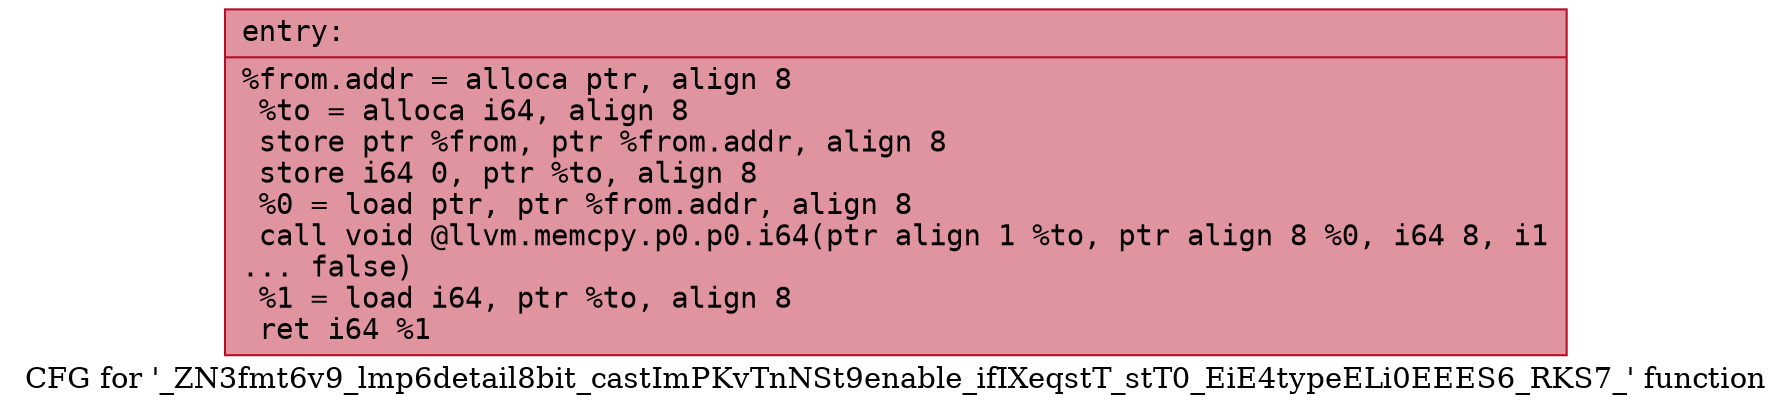 digraph "CFG for '_ZN3fmt6v9_lmp6detail8bit_castImPKvTnNSt9enable_ifIXeqstT_stT0_EiE4typeELi0EEES6_RKS7_' function" {
	label="CFG for '_ZN3fmt6v9_lmp6detail8bit_castImPKvTnNSt9enable_ifIXeqstT_stT0_EiE4typeELi0EEES6_RKS7_' function";

	Node0x55fec341f780 [shape=record,color="#b70d28ff", style=filled, fillcolor="#b70d2870" fontname="Courier",label="{entry:\l|  %from.addr = alloca ptr, align 8\l  %to = alloca i64, align 8\l  store ptr %from, ptr %from.addr, align 8\l  store i64 0, ptr %to, align 8\l  %0 = load ptr, ptr %from.addr, align 8\l  call void @llvm.memcpy.p0.p0.i64(ptr align 1 %to, ptr align 8 %0, i64 8, i1\l... false)\l  %1 = load i64, ptr %to, align 8\l  ret i64 %1\l}"];
}
